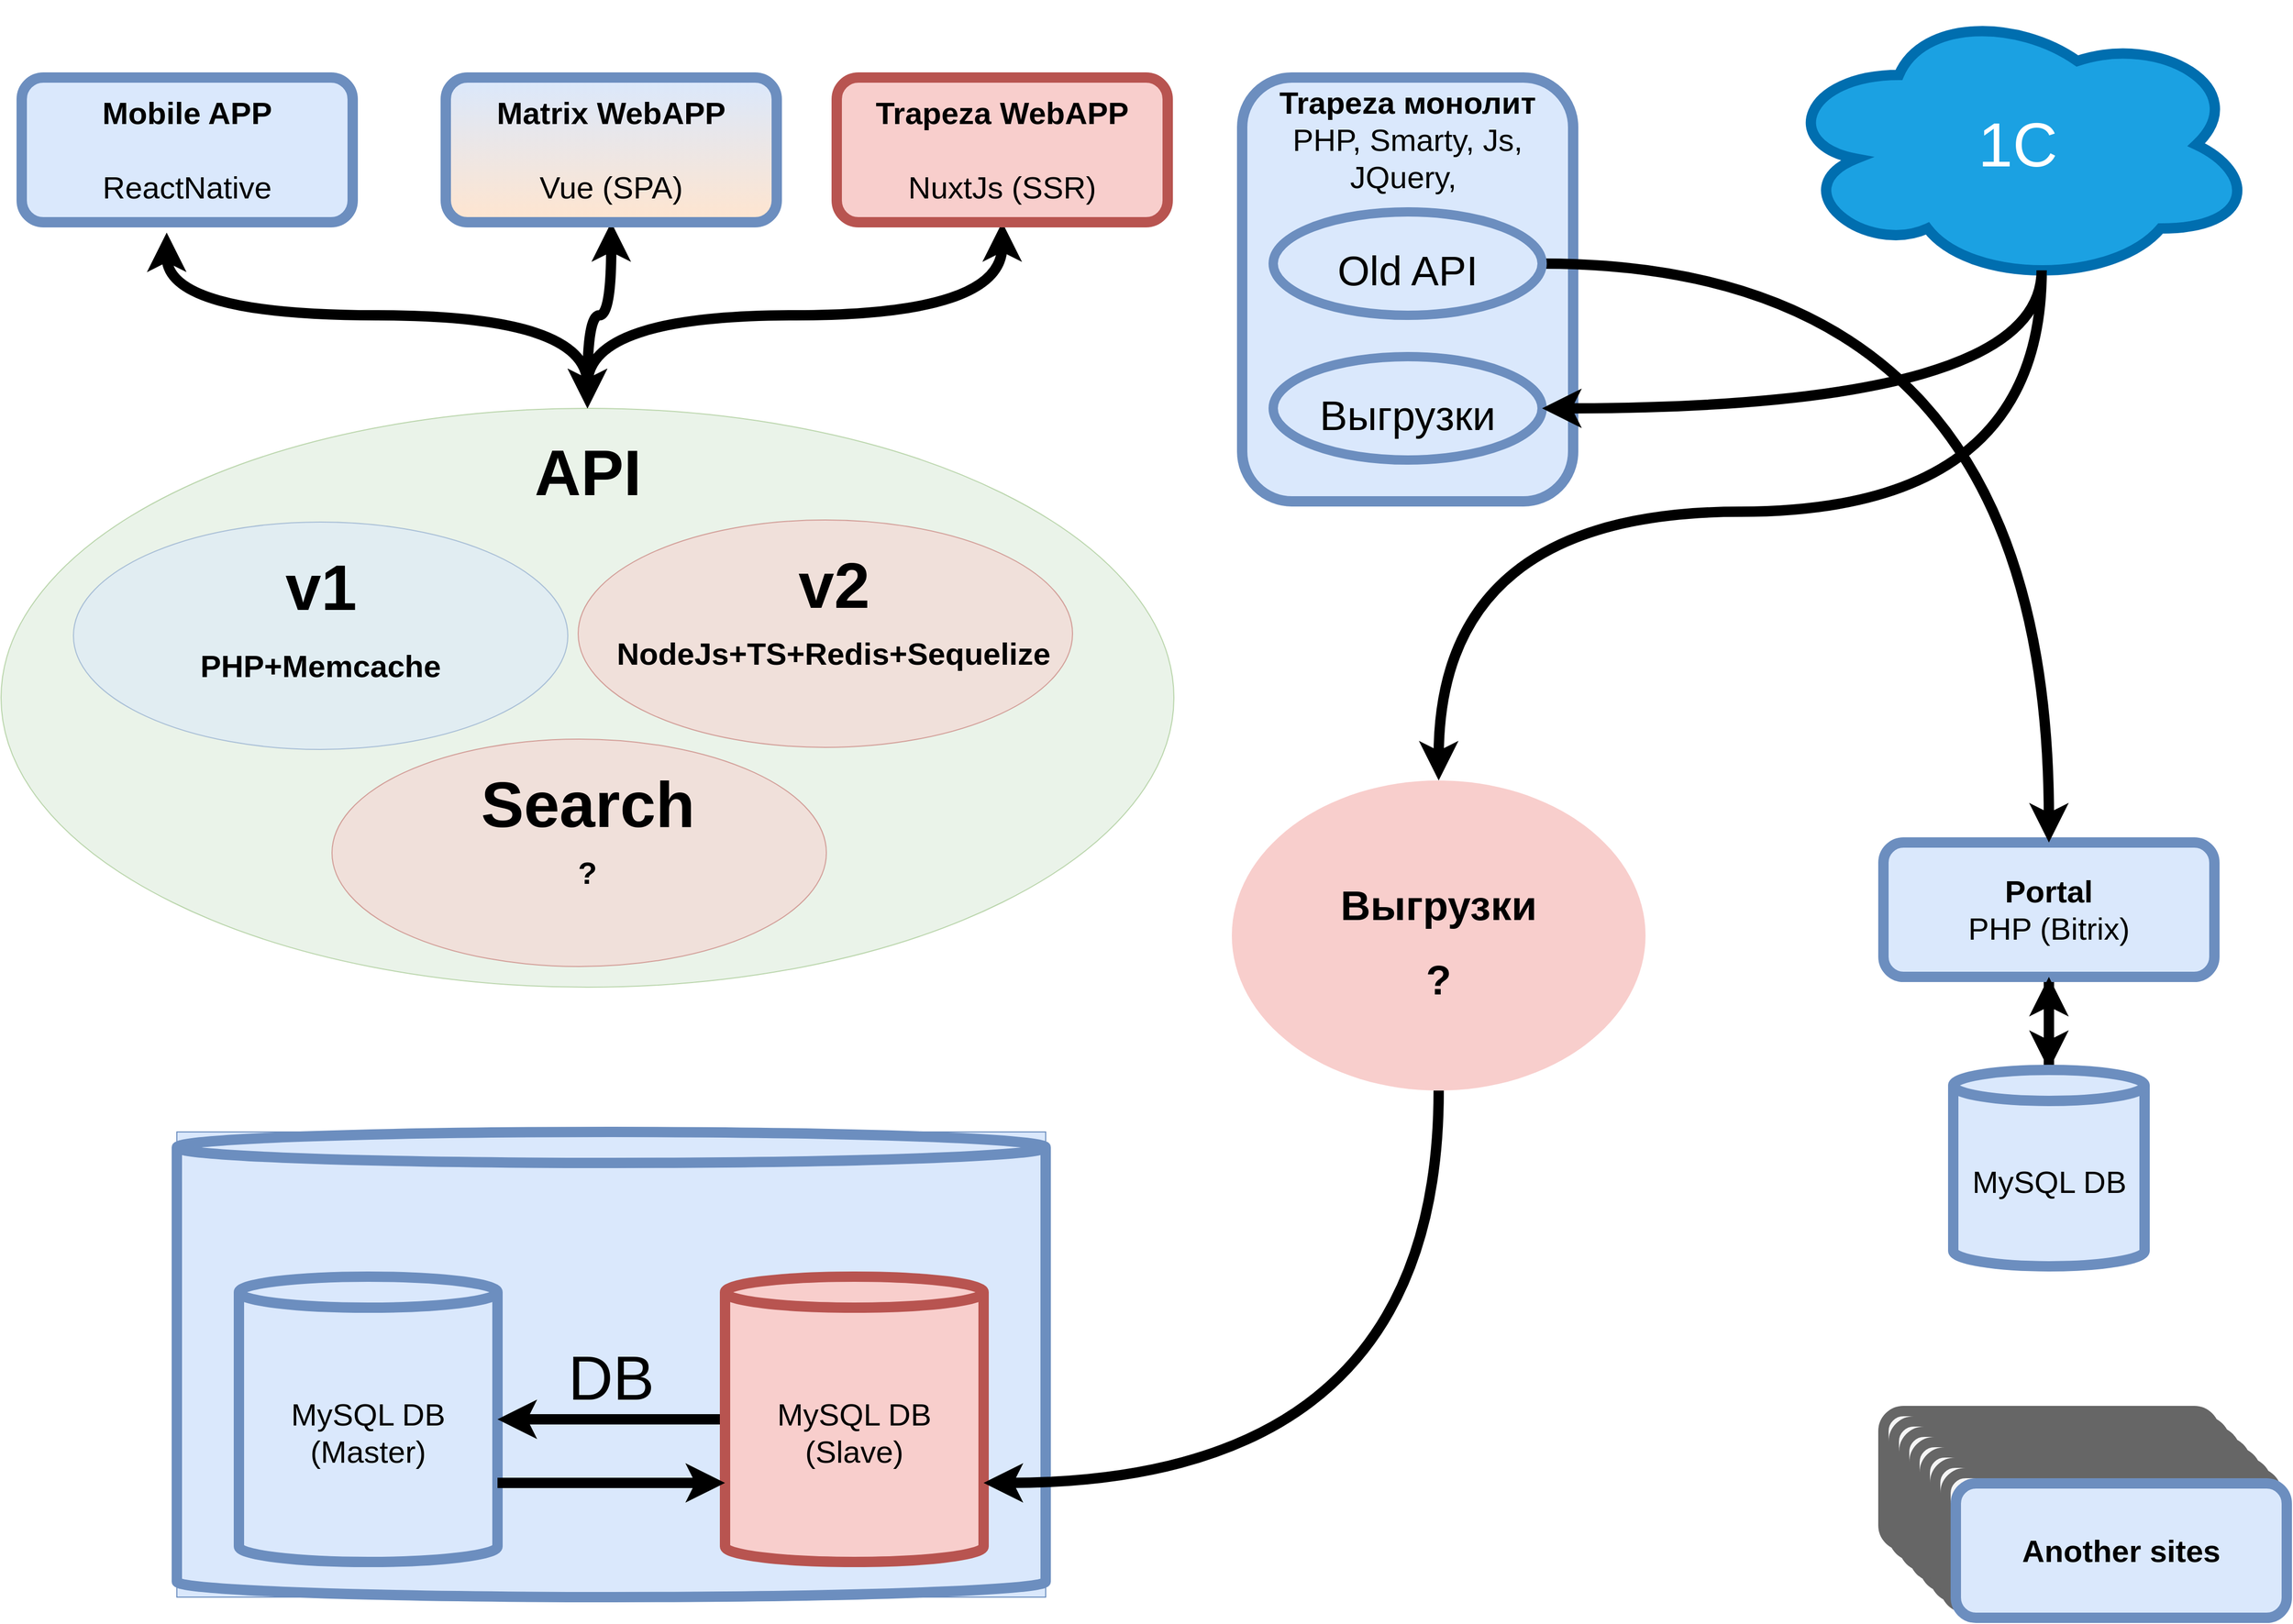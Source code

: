 <mxfile version="20.8.3" type="github">
  <diagram name="Page-1" id="5987fedf-629e-85c4-6858-42fee31821dd">
    <mxGraphModel dx="2625" dy="1435" grid="1" gridSize="10" guides="1" tooltips="1" connect="1" arrows="1" fold="1" page="1" pageScale="1.5" pageWidth="1169" pageHeight="826" background="none" math="0" shadow="0">
      <root>
        <mxCell id="0" style=";html=1;" />
        <mxCell id="1" style=";html=1;" parent="0" />
        <mxCell id="N-NY0FsHpWJ1mGwXRo1y-76" style="edgeStyle=orthogonalEdgeStyle;curved=1;rounded=0;orthogonalLoop=1;jettySize=auto;html=1;exitX=0.5;exitY=0;exitDx=0;exitDy=0;entryX=0.438;entryY=1.071;entryDx=0;entryDy=0;entryPerimeter=0;strokeWidth=10;fontSize=40;startArrow=classic;startFill=1;" edge="1" parent="1" source="N-NY0FsHpWJ1mGwXRo1y-15" target="N-NY0FsHpWJ1mGwXRo1y-22">
          <mxGeometry relative="1" as="geometry" />
        </mxCell>
        <mxCell id="N-NY0FsHpWJ1mGwXRo1y-15" value="" style="ellipse;whiteSpace=wrap;html=1;rounded=0;shadow=0;strokeWidth=1;fillColor=#d5e8d4;fontSize=24;align=right;strokeColor=#82b366;opacity=50;" vertex="1" parent="1">
          <mxGeometry x="150" y="430" width="1134" height="560" as="geometry" />
        </mxCell>
        <mxCell id="2a5a01dd2e413fbf-1" value="" style="ellipse;whiteSpace=wrap;html=1;rounded=0;shadow=0;strokeWidth=1;fillColor=#f8cecc;fontSize=24;align=right;strokeColor=#b85450;opacity=50;" parent="1" vertex="1">
          <mxGeometry x="708" y="538" width="478" height="220" as="geometry" />
        </mxCell>
        <mxCell id="N-NY0FsHpWJ1mGwXRo1y-7" value="&lt;font style=&quot;font-size: 30px;&quot;&gt;&lt;b style=&quot;&quot;&gt;NodeJs+TS+Redis+&lt;/b&gt;&lt;b&gt;Sequelize&lt;/b&gt;&lt;/font&gt;" style="text;html=1;strokeColor=none;fillColor=none;align=center;verticalAlign=middle;whiteSpace=wrap;rounded=0;shadow=0;fontSize=62;" vertex="1" parent="1">
          <mxGeometry x="915.25" y="642" width="80" height="30" as="geometry" />
        </mxCell>
        <mxCell id="N-NY0FsHpWJ1mGwXRo1y-11" value="" style="ellipse;whiteSpace=wrap;html=1;rounded=0;shadow=0;strokeWidth=1;fillColor=#dae8fc;fontSize=24;align=right;strokeColor=#6c8ebf;opacity=50;" vertex="1" parent="1">
          <mxGeometry x="220" y="540" width="478" height="220" as="geometry" />
        </mxCell>
        <mxCell id="N-NY0FsHpWJ1mGwXRo1y-12" value="&lt;span style=&quot;font-size: 62px;&quot;&gt;&lt;b&gt;v1&lt;/b&gt;&lt;br style=&quot;font-size: 62px;&quot;&gt;&lt;/span&gt;" style="text;html=1;strokeColor=none;fillColor=none;align=center;verticalAlign=middle;whiteSpace=wrap;rounded=0;shadow=0;fontSize=62;" vertex="1" parent="1">
          <mxGeometry x="402.75" y="579" width="112.5" height="49" as="geometry" />
        </mxCell>
        <mxCell id="N-NY0FsHpWJ1mGwXRo1y-13" value="&lt;span style=&quot;font-size: 30px;&quot;&gt;&lt;b&gt;PHP+Memcache&lt;/b&gt;&lt;/span&gt;" style="text;html=1;strokeColor=none;fillColor=none;align=center;verticalAlign=middle;whiteSpace=wrap;rounded=0;shadow=0;fontSize=62;" vertex="1" parent="1">
          <mxGeometry x="234" y="648" width="450" height="42" as="geometry" />
        </mxCell>
        <mxCell id="N-NY0FsHpWJ1mGwXRo1y-16" value="&lt;span style=&quot;font-size: 62px;&quot;&gt;&lt;b&gt;API&lt;/b&gt;&lt;/span&gt;&lt;span style=&quot;font-size: 62px;&quot;&gt;&lt;br style=&quot;font-size: 62px;&quot;&gt;&lt;/span&gt;" style="text;html=1;strokeColor=none;fillColor=none;align=center;verticalAlign=middle;whiteSpace=wrap;rounded=0;shadow=0;fontSize=62;" vertex="1" parent="1">
          <mxGeometry x="623.75" y="460" width="186.5" height="66" as="geometry" />
        </mxCell>
        <mxCell id="N-NY0FsHpWJ1mGwXRo1y-17" value="&lt;span style=&quot;font-size: 62px;&quot;&gt;&lt;b&gt;v2&lt;/b&gt;&lt;br style=&quot;font-size: 62px;&quot;&gt;&lt;/span&gt;" style="text;html=1;strokeColor=none;fillColor=none;align=center;verticalAlign=middle;whiteSpace=wrap;rounded=0;shadow=0;fontSize=62;" vertex="1" parent="1">
          <mxGeometry x="911" y="567" width="88.5" height="69" as="geometry" />
        </mxCell>
        <mxCell id="N-NY0FsHpWJ1mGwXRo1y-18" style="edgeStyle=orthogonalEdgeStyle;rounded=0;orthogonalLoop=1;jettySize=auto;html=1;exitX=0.5;exitY=1;exitDx=0;exitDy=0;fontSize=30;" edge="1" parent="1" source="2a5a01dd2e413fbf-1" target="2a5a01dd2e413fbf-1">
          <mxGeometry relative="1" as="geometry" />
        </mxCell>
        <mxCell id="N-NY0FsHpWJ1mGwXRo1y-19" value="" style="ellipse;whiteSpace=wrap;html=1;rounded=0;shadow=0;strokeWidth=1;fillColor=#f8cecc;fontSize=24;align=right;strokeColor=#b85450;opacity=50;" vertex="1" parent="1">
          <mxGeometry x="470" y="750" width="478" height="220" as="geometry" />
        </mxCell>
        <mxCell id="N-NY0FsHpWJ1mGwXRo1y-20" value="&lt;span style=&quot;font-size: 30px;&quot;&gt;&lt;b&gt;?&lt;/b&gt;&lt;/span&gt;" style="text;html=1;strokeColor=none;fillColor=none;align=center;verticalAlign=middle;whiteSpace=wrap;rounded=0;shadow=0;fontSize=62;" vertex="1" parent="1">
          <mxGeometry x="677.25" y="854" width="80" height="30" as="geometry" />
        </mxCell>
        <mxCell id="N-NY0FsHpWJ1mGwXRo1y-21" value="&lt;span style=&quot;font-size: 62px;&quot;&gt;&lt;b&gt;Search&lt;/b&gt;&lt;br style=&quot;font-size: 62px;&quot;&gt;&lt;/span&gt;" style="text;html=1;strokeColor=none;fillColor=none;align=center;verticalAlign=middle;whiteSpace=wrap;rounded=0;shadow=0;fontSize=62;" vertex="1" parent="1">
          <mxGeometry x="673" y="779" width="88.5" height="69" as="geometry" />
        </mxCell>
        <mxCell id="N-NY0FsHpWJ1mGwXRo1y-22" value="&lt;b&gt;Mobile APP&lt;/b&gt;&lt;br&gt;&lt;br&gt;ReactNative" style="rounded=1;whiteSpace=wrap;html=1;fontSize=30;fillColor=#dae8fc;strokeColor=#6c8ebf;strokeWidth=10;" vertex="1" parent="1">
          <mxGeometry x="170" y="110" width="320" height="140" as="geometry" />
        </mxCell>
        <mxCell id="N-NY0FsHpWJ1mGwXRo1y-77" style="edgeStyle=orthogonalEdgeStyle;curved=1;rounded=0;orthogonalLoop=1;jettySize=auto;html=1;strokeWidth=10;fontSize=40;startArrow=classic;startFill=1;" edge="1" parent="1" source="N-NY0FsHpWJ1mGwXRo1y-23" target="N-NY0FsHpWJ1mGwXRo1y-15">
          <mxGeometry relative="1" as="geometry" />
        </mxCell>
        <mxCell id="N-NY0FsHpWJ1mGwXRo1y-23" value="&lt;b&gt;Matrix WebAPP&lt;br&gt;&lt;/b&gt;&lt;br&gt;Vue (SPA)" style="rounded=1;whiteSpace=wrap;html=1;fontSize=30;fillColor=#dae8fc;strokeColor=#6c8ebf;strokeWidth=10;gradientColor=#FFE5CF;" vertex="1" parent="1">
          <mxGeometry x="580" y="110" width="320" height="140" as="geometry" />
        </mxCell>
        <mxCell id="N-NY0FsHpWJ1mGwXRo1y-78" style="edgeStyle=orthogonalEdgeStyle;curved=1;rounded=0;orthogonalLoop=1;jettySize=auto;html=1;strokeWidth=10;fontSize=40;startArrow=classic;startFill=1;" edge="1" parent="1" source="N-NY0FsHpWJ1mGwXRo1y-25" target="N-NY0FsHpWJ1mGwXRo1y-15">
          <mxGeometry relative="1" as="geometry" />
        </mxCell>
        <mxCell id="N-NY0FsHpWJ1mGwXRo1y-25" value="&lt;b&gt;Trapeza WebAPP&lt;br&gt;&lt;/b&gt;&lt;br&gt;NuxtJs (SSR)" style="rounded=1;whiteSpace=wrap;html=1;fontSize=30;fillColor=#f8cecc;strokeColor=#b85450;strokeWidth=10;" vertex="1" parent="1">
          <mxGeometry x="958" y="110" width="320" height="140" as="geometry" />
        </mxCell>
        <mxCell id="N-NY0FsHpWJ1mGwXRo1y-74" style="edgeStyle=orthogonalEdgeStyle;curved=1;rounded=0;orthogonalLoop=1;jettySize=auto;html=1;exitX=0.55;exitY=0.95;exitDx=0;exitDy=0;exitPerimeter=0;entryX=0.5;entryY=0;entryDx=0;entryDy=0;strokeWidth=10;fontSize=40;" edge="1" parent="1" source="N-NY0FsHpWJ1mGwXRo1y-28" target="N-NY0FsHpWJ1mGwXRo1y-72">
          <mxGeometry relative="1" as="geometry">
            <Array as="points">
              <mxPoint x="2123" y="530" />
              <mxPoint x="1540" y="530" />
            </Array>
          </mxGeometry>
        </mxCell>
        <mxCell id="N-NY0FsHpWJ1mGwXRo1y-28" value="&lt;font style=&quot;font-size: 60px;&quot;&gt;1C&lt;/font&gt;" style="ellipse;shape=cloud;whiteSpace=wrap;html=1;strokeWidth=10;fontSize=30;fillColor=#1ba1e2;fontColor=#ffffff;strokeColor=#006EAF;" vertex="1" parent="1">
          <mxGeometry x="1870" y="40" width="460" height="270" as="geometry" />
        </mxCell>
        <mxCell id="N-NY0FsHpWJ1mGwXRo1y-30" value="&lt;b&gt;Trapeza монолит&lt;br&gt;&lt;/b&gt;PHP, Smarty, Js, JQuery,&amp;nbsp;" style="rounded=1;whiteSpace=wrap;html=1;fontSize=30;fillColor=#dae8fc;strokeColor=#6c8ebf;strokeWidth=10;verticalAlign=top;" vertex="1" parent="1">
          <mxGeometry x="1350" y="110" width="320" height="410" as="geometry" />
        </mxCell>
        <mxCell id="N-NY0FsHpWJ1mGwXRo1y-32" style="edgeStyle=orthogonalEdgeStyle;rounded=0;orthogonalLoop=1;jettySize=auto;html=1;exitX=0.5;exitY=1;exitDx=0;exitDy=0;strokeWidth=10;fontSize=60;" edge="1" parent="1" source="N-NY0FsHpWJ1mGwXRo1y-30" target="N-NY0FsHpWJ1mGwXRo1y-30">
          <mxGeometry relative="1" as="geometry" />
        </mxCell>
        <mxCell id="N-NY0FsHpWJ1mGwXRo1y-47" value="" style="group;fillColor=#dae8fc;strokeColor=#6c8ebf;" vertex="1" connectable="0" parent="1">
          <mxGeometry x="320" y="1130" width="840" height="450" as="geometry" />
        </mxCell>
        <mxCell id="N-NY0FsHpWJ1mGwXRo1y-43" value="DB" style="shape=cylinder3;whiteSpace=wrap;html=1;boundedLbl=1;backgroundOutline=1;size=15;strokeWidth=10;fontSize=60;fillColor=#dae8fc;strokeColor=#6c8ebf;" vertex="1" parent="N-NY0FsHpWJ1mGwXRo1y-47">
          <mxGeometry width="840" height="450" as="geometry" />
        </mxCell>
        <mxCell id="N-NY0FsHpWJ1mGwXRo1y-26" value="MySQL DB (Master)" style="shape=cylinder3;whiteSpace=wrap;html=1;boundedLbl=1;backgroundOutline=1;size=15;strokeWidth=10;fontSize=30;fillColor=#dae8fc;strokeColor=#6c8ebf;" vertex="1" parent="N-NY0FsHpWJ1mGwXRo1y-47">
          <mxGeometry x="60" y="140" width="250" height="276" as="geometry" />
        </mxCell>
        <mxCell id="N-NY0FsHpWJ1mGwXRo1y-29" style="edgeStyle=orthogonalEdgeStyle;rounded=0;orthogonalLoop=1;jettySize=auto;html=1;exitX=0;exitY=0.5;exitDx=0;exitDy=0;exitPerimeter=0;entryX=1;entryY=0.5;entryDx=0;entryDy=0;entryPerimeter=0;fontSize=60;strokeWidth=10;" edge="1" parent="N-NY0FsHpWJ1mGwXRo1y-47" source="N-NY0FsHpWJ1mGwXRo1y-27" target="N-NY0FsHpWJ1mGwXRo1y-26">
          <mxGeometry relative="1" as="geometry" />
        </mxCell>
        <mxCell id="N-NY0FsHpWJ1mGwXRo1y-27" value="MySQL DB (Slave)" style="shape=cylinder3;whiteSpace=wrap;html=1;boundedLbl=1;backgroundOutline=1;size=15;strokeWidth=10;fontSize=30;fillColor=#f8cecc;strokeColor=#b85450;" vertex="1" parent="N-NY0FsHpWJ1mGwXRo1y-47">
          <mxGeometry x="530" y="140" width="250" height="276" as="geometry" />
        </mxCell>
        <mxCell id="N-NY0FsHpWJ1mGwXRo1y-31" style="edgeStyle=orthogonalEdgeStyle;rounded=0;orthogonalLoop=1;jettySize=auto;html=1;exitX=1;exitY=0;exitDx=0;exitDy=199.5;exitPerimeter=0;entryX=0;entryY=0;entryDx=0;entryDy=199.5;entryPerimeter=0;strokeWidth=10;fontSize=60;" edge="1" parent="N-NY0FsHpWJ1mGwXRo1y-47" source="N-NY0FsHpWJ1mGwXRo1y-26" target="N-NY0FsHpWJ1mGwXRo1y-27">
          <mxGeometry relative="1" as="geometry" />
        </mxCell>
        <mxCell id="N-NY0FsHpWJ1mGwXRo1y-56" style="edgeStyle=orthogonalEdgeStyle;rounded=0;orthogonalLoop=1;jettySize=auto;html=1;exitX=0.5;exitY=1;exitDx=0;exitDy=0;entryX=0.5;entryY=0;entryDx=0;entryDy=0;entryPerimeter=0;strokeWidth=10;fontSize=60;curved=1;" edge="1" parent="1" source="N-NY0FsHpWJ1mGwXRo1y-48" target="N-NY0FsHpWJ1mGwXRo1y-55">
          <mxGeometry relative="1" as="geometry" />
        </mxCell>
        <mxCell id="N-NY0FsHpWJ1mGwXRo1y-48" value="&lt;b&gt;Portal&lt;br&gt;&lt;/b&gt;PHP (Bitrix)" style="rounded=1;whiteSpace=wrap;html=1;fontSize=30;fillColor=#dae8fc;strokeColor=#6c8ebf;strokeWidth=10;" vertex="1" parent="1">
          <mxGeometry x="1970" y="850" width="320" height="130" as="geometry" />
        </mxCell>
        <mxCell id="N-NY0FsHpWJ1mGwXRo1y-58" style="edgeStyle=orthogonalEdgeStyle;curved=1;rounded=0;orthogonalLoop=1;jettySize=auto;html=1;exitX=0.5;exitY=0;exitDx=0;exitDy=0;exitPerimeter=0;entryX=0.5;entryY=1;entryDx=0;entryDy=0;strokeWidth=10;fontSize=60;" edge="1" parent="1" source="N-NY0FsHpWJ1mGwXRo1y-55" target="N-NY0FsHpWJ1mGwXRo1y-48">
          <mxGeometry relative="1" as="geometry" />
        </mxCell>
        <mxCell id="N-NY0FsHpWJ1mGwXRo1y-55" value="MySQL DB" style="shape=cylinder3;whiteSpace=wrap;html=1;boundedLbl=1;backgroundOutline=1;size=15;strokeWidth=10;fontSize=30;fillColor=#dae8fc;strokeColor=#6c8ebf;" vertex="1" parent="1">
          <mxGeometry x="2037.5" y="1070" width="185" height="190" as="geometry" />
        </mxCell>
        <mxCell id="N-NY0FsHpWJ1mGwXRo1y-59" value="&lt;b&gt;Another sites&lt;/b&gt;" style="rounded=1;whiteSpace=wrap;html=1;fontSize=30;fillColor=#f5f5f5;strokeColor=#666666;strokeWidth=10;fontColor=#333333;" vertex="1" parent="1">
          <mxGeometry x="1970" y="1400" width="320" height="130" as="geometry" />
        </mxCell>
        <mxCell id="N-NY0FsHpWJ1mGwXRo1y-60" value="&lt;b&gt;Another sites&lt;/b&gt;" style="rounded=1;whiteSpace=wrap;html=1;fontSize=30;fillColor=#f5f5f5;strokeColor=#666666;strokeWidth=10;fontColor=#333333;" vertex="1" parent="1">
          <mxGeometry x="1980" y="1410" width="320" height="130" as="geometry" />
        </mxCell>
        <mxCell id="N-NY0FsHpWJ1mGwXRo1y-61" value="&lt;b&gt;Another sites&lt;/b&gt;" style="rounded=1;whiteSpace=wrap;html=1;fontSize=30;fillColor=#f5f5f5;strokeColor=#666666;strokeWidth=10;fontColor=#333333;" vertex="1" parent="1">
          <mxGeometry x="1990" y="1420" width="320" height="130" as="geometry" />
        </mxCell>
        <mxCell id="N-NY0FsHpWJ1mGwXRo1y-62" value="&lt;b&gt;Another sites&lt;/b&gt;" style="rounded=1;whiteSpace=wrap;html=1;fontSize=30;fillColor=#f5f5f5;strokeColor=#666666;strokeWidth=10;fontColor=#333333;" vertex="1" parent="1">
          <mxGeometry x="2000" y="1430" width="320" height="130" as="geometry" />
        </mxCell>
        <mxCell id="N-NY0FsHpWJ1mGwXRo1y-63" value="&lt;b&gt;Another sites&lt;/b&gt;" style="rounded=1;whiteSpace=wrap;html=1;fontSize=30;fillColor=#f5f5f5;strokeColor=#666666;strokeWidth=10;fontColor=#333333;" vertex="1" parent="1">
          <mxGeometry x="2010" y="1440" width="320" height="130" as="geometry" />
        </mxCell>
        <mxCell id="N-NY0FsHpWJ1mGwXRo1y-64" value="&lt;b&gt;Another sites&lt;/b&gt;" style="rounded=1;whiteSpace=wrap;html=1;fontSize=30;fillColor=#f5f5f5;strokeColor=#666666;strokeWidth=10;fontColor=#333333;" vertex="1" parent="1">
          <mxGeometry x="2020" y="1450" width="320" height="130" as="geometry" />
        </mxCell>
        <mxCell id="N-NY0FsHpWJ1mGwXRo1y-65" value="&lt;b&gt;Another sites&lt;/b&gt;" style="rounded=1;whiteSpace=wrap;html=1;fontSize=30;fillColor=#f5f5f5;strokeColor=#666666;strokeWidth=10;fontColor=#333333;" vertex="1" parent="1">
          <mxGeometry x="2030" y="1460" width="320" height="130" as="geometry" />
        </mxCell>
        <mxCell id="N-NY0FsHpWJ1mGwXRo1y-66" value="&lt;b&gt;Another sites&lt;/b&gt;" style="rounded=1;whiteSpace=wrap;html=1;fontSize=30;fillColor=#dae8fc;strokeColor=#6c8ebf;strokeWidth=10;" vertex="1" parent="1">
          <mxGeometry x="2040" y="1470" width="320" height="130" as="geometry" />
        </mxCell>
        <mxCell id="N-NY0FsHpWJ1mGwXRo1y-75" style="edgeStyle=orthogonalEdgeStyle;curved=1;rounded=0;orthogonalLoop=1;jettySize=auto;html=1;exitX=1;exitY=0.5;exitDx=0;exitDy=0;entryX=0.5;entryY=0;entryDx=0;entryDy=0;strokeWidth=10;fontSize=40;" edge="1" parent="1" source="N-NY0FsHpWJ1mGwXRo1y-67" target="N-NY0FsHpWJ1mGwXRo1y-48">
          <mxGeometry relative="1" as="geometry" />
        </mxCell>
        <mxCell id="N-NY0FsHpWJ1mGwXRo1y-67" value="&lt;font style=&quot;font-size: 40px;&quot;&gt;Old API&lt;/font&gt;" style="ellipse;whiteSpace=wrap;html=1;strokeWidth=9;fontSize=60;fillColor=#dae8fc;strokeColor=#6c8ebf;" vertex="1" parent="1">
          <mxGeometry x="1380" y="240" width="260" height="100" as="geometry" />
        </mxCell>
        <mxCell id="N-NY0FsHpWJ1mGwXRo1y-70" value="&lt;span style=&quot;font-size: 40px;&quot;&gt;Выгрузки&lt;/span&gt;" style="ellipse;whiteSpace=wrap;html=1;strokeWidth=9;fontSize=60;fillColor=#dae8fc;strokeColor=#6c8ebf;" vertex="1" parent="1">
          <mxGeometry x="1380" y="380" width="260" height="100" as="geometry" />
        </mxCell>
        <mxCell id="N-NY0FsHpWJ1mGwXRo1y-71" style="edgeStyle=orthogonalEdgeStyle;curved=1;rounded=0;orthogonalLoop=1;jettySize=auto;html=1;exitX=0.55;exitY=0.95;exitDx=0;exitDy=0;exitPerimeter=0;entryX=1;entryY=0.5;entryDx=0;entryDy=0;strokeWidth=10;fontSize=40;" edge="1" parent="1" source="N-NY0FsHpWJ1mGwXRo1y-28" target="N-NY0FsHpWJ1mGwXRo1y-70">
          <mxGeometry relative="1" as="geometry">
            <Array as="points">
              <mxPoint x="2123" y="430" />
            </Array>
          </mxGeometry>
        </mxCell>
        <mxCell id="N-NY0FsHpWJ1mGwXRo1y-73" style="edgeStyle=orthogonalEdgeStyle;curved=1;rounded=0;orthogonalLoop=1;jettySize=auto;html=1;exitX=0.5;exitY=1;exitDx=0;exitDy=0;entryX=1;entryY=0;entryDx=0;entryDy=199.5;entryPerimeter=0;strokeWidth=10;fontSize=40;" edge="1" parent="1" source="N-NY0FsHpWJ1mGwXRo1y-72" target="N-NY0FsHpWJ1mGwXRo1y-27">
          <mxGeometry relative="1" as="geometry" />
        </mxCell>
        <mxCell id="N-NY0FsHpWJ1mGwXRo1y-72" value="&lt;span style=&quot;font-size: 40px;&quot;&gt;&lt;b&gt;Выгрузки&lt;br&gt;?&lt;br&gt;&lt;/b&gt;&lt;/span&gt;" style="ellipse;whiteSpace=wrap;html=1;strokeWidth=9;fontSize=60;fillColor=#f8cecc;strokeColor=none;" vertex="1" parent="1">
          <mxGeometry x="1340" y="790" width="400" height="300" as="geometry" />
        </mxCell>
      </root>
    </mxGraphModel>
  </diagram>
</mxfile>
